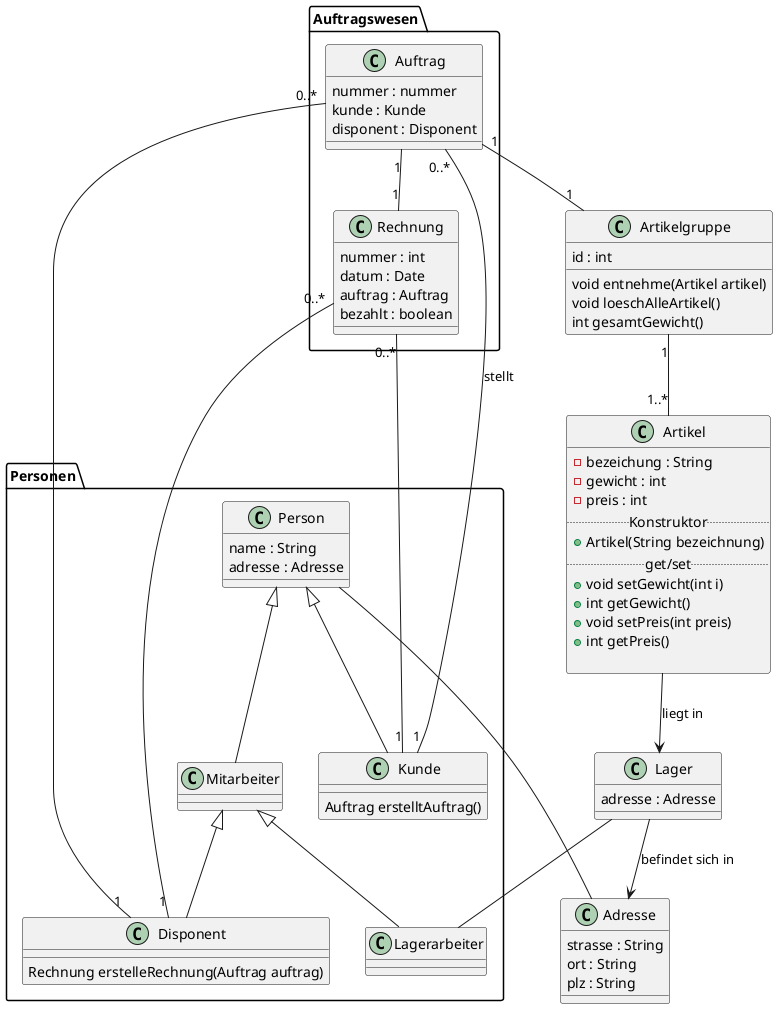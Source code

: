 @startuml

class Artikel{
  -bezeichung : String
  -gewicht : int
  -preis : int
 .. Konstruktor ..
  +Artikel(String bezeichnung)
 ..get/set..
 +void setGewicht(int i)
 +int getGewicht()
 +void setPreis(int preis)
 +int getPreis()
  
}

class Artikelgruppe{
  id : int
  void entnehme(Artikel artikel)
  void loeschAlleArtikel()
  int gesamtGewicht()
}

package Personen{
  class Person{
    name : String
    adresse : Adresse
  }

class Kunde extends Person{
 Auftrag erstelltAuftrag()
}

class Mitarbeiter extends Person{
}

class Lagerarbeiter extends Mitarbeiter{

}

class Disponent extends Mitarbeiter{
 Rechnung erstelleRechnung(Auftrag auftrag)
}

}

package Auftragswesen{
  class Auftrag{
    nummer : nummer
    kunde : Kunde
    disponent : Disponent
  }

  class Rechnung {
    nummer : int
    datum : Date
    auftrag : Auftrag
    bezahlt : boolean
    
  }
}

class Adresse {
  strasse : String
  ort : String
  plz : String
}

class Lager{
  adresse : Adresse
}

Auftrag "0..*" -- "1" Kunde : stellt
Auftrag "0..*" -- "1" Disponent
Auftrag "1"  -- "1" Rechnung
Auftrag "1" -- "1" Artikelgruppe
Artikelgruppe "1" -- "1..*" Artikel
Lager -- Lagerarbeiter
Lager --> Adresse : befindet sich in
Artikel --> Lager : liegt in

Person -- Adresse

Rechnung "0..*" -- "1" Disponent
Rechnung "0..*" -- "1" Kunde

@enduml